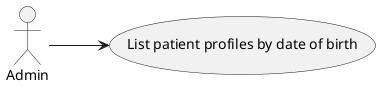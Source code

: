 ﻿@startuml
left to right direction

actor "Admin" as user
usecase "List patient profiles by date of birth" as goal

user --> goal

@enduml